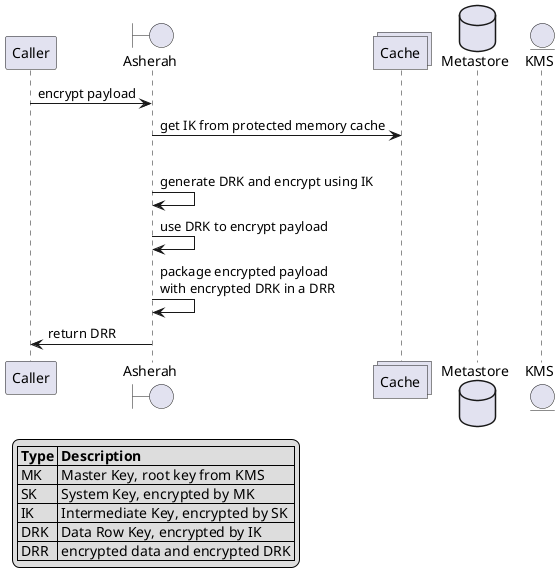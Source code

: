 @startuml

skinparam shadowing false

legend left
|= Type |= Description |
| MK | Master Key, root key from KMS |
| SK | System Key, encrypted by MK |
| IK | Intermediate Key, encrypted by SK |
| DRK | Data Row Key, encrypted by IK |
| DRR | encrypted data and encrypted DRK |
endlegend

participant Caller
boundary Asherah
collections Cache
database Metastore
entity KMS

Caller -> Asherah : encrypt payload
Asherah -> Cache : get IK from protected memory cache
|||
Asherah -> Asherah : generate DRK and encrypt using IK
Asherah -> Asherah : use DRK to encrypt payload
Asherah -> Asherah : package encrypted payload \nwith encrypted DRK in a DRR
Asherah -> Caller : return DRR

@enduml